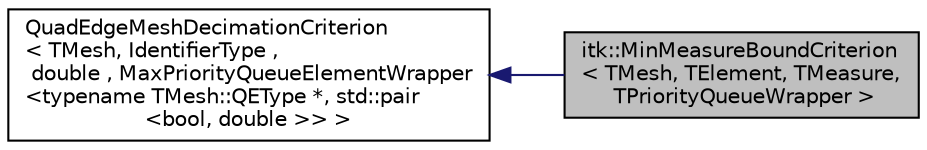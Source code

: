 digraph "itk::MinMeasureBoundCriterion&lt; TMesh, TElement, TMeasure, TPriorityQueueWrapper &gt;"
{
 // LATEX_PDF_SIZE
  edge [fontname="Helvetica",fontsize="10",labelfontname="Helvetica",labelfontsize="10"];
  node [fontname="Helvetica",fontsize="10",shape=record];
  rankdir="LR";
  Node1 [label="itk::MinMeasureBoundCriterion\l\< TMesh, TElement, TMeasure,\l TPriorityQueueWrapper \>",height=0.2,width=0.4,color="black", fillcolor="grey75", style="filled", fontcolor="black",tooltip=" "];
  Node2 -> Node1 [dir="back",color="midnightblue",fontsize="10",style="solid",fontname="Helvetica"];
  Node2 [label="QuadEdgeMeshDecimationCriterion\l\< TMesh, IdentifierType ,\l double , MaxPriorityQueueElementWrapper\l\<typename TMesh::QEType *, std::pair\l\<bool, double \>\>  \>",height=0.2,width=0.4,color="black", fillcolor="white", style="filled",tooltip=" "];
}
